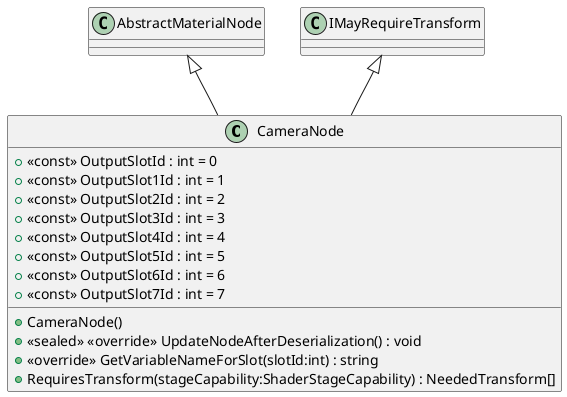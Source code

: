 @startuml
class CameraNode {
    + <<const>> OutputSlotId : int = 0
    + <<const>> OutputSlot1Id : int = 1
    + <<const>> OutputSlot2Id : int = 2
    + <<const>> OutputSlot3Id : int = 3
    + <<const>> OutputSlot4Id : int = 4
    + <<const>> OutputSlot5Id : int = 5
    + <<const>> OutputSlot6Id : int = 6
    + <<const>> OutputSlot7Id : int = 7
    + CameraNode()
    + <<sealed>> <<override>> UpdateNodeAfterDeserialization() : void
    + <<override>> GetVariableNameForSlot(slotId:int) : string
    + RequiresTransform(stageCapability:ShaderStageCapability) : NeededTransform[]
}
AbstractMaterialNode <|-- CameraNode
IMayRequireTransform <|-- CameraNode
@enduml
